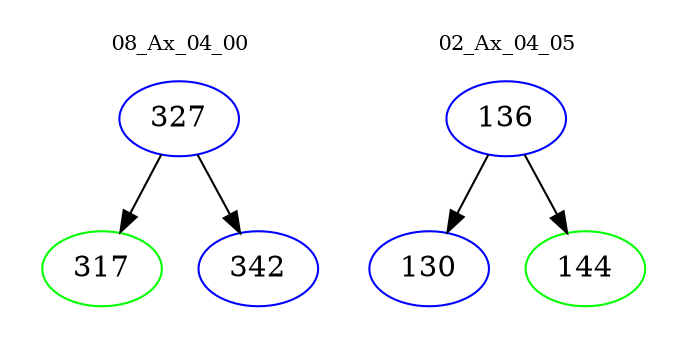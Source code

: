 digraph{
subgraph cluster_0 {
color = white
label = "08_Ax_04_00";
fontsize=10;
T0_327 [label="327", color="blue"]
T0_327 -> T0_317 [color="black"]
T0_317 [label="317", color="green"]
T0_327 -> T0_342 [color="black"]
T0_342 [label="342", color="blue"]
}
subgraph cluster_1 {
color = white
label = "02_Ax_04_05";
fontsize=10;
T1_136 [label="136", color="blue"]
T1_136 -> T1_130 [color="black"]
T1_130 [label="130", color="blue"]
T1_136 -> T1_144 [color="black"]
T1_144 [label="144", color="green"]
}
}
